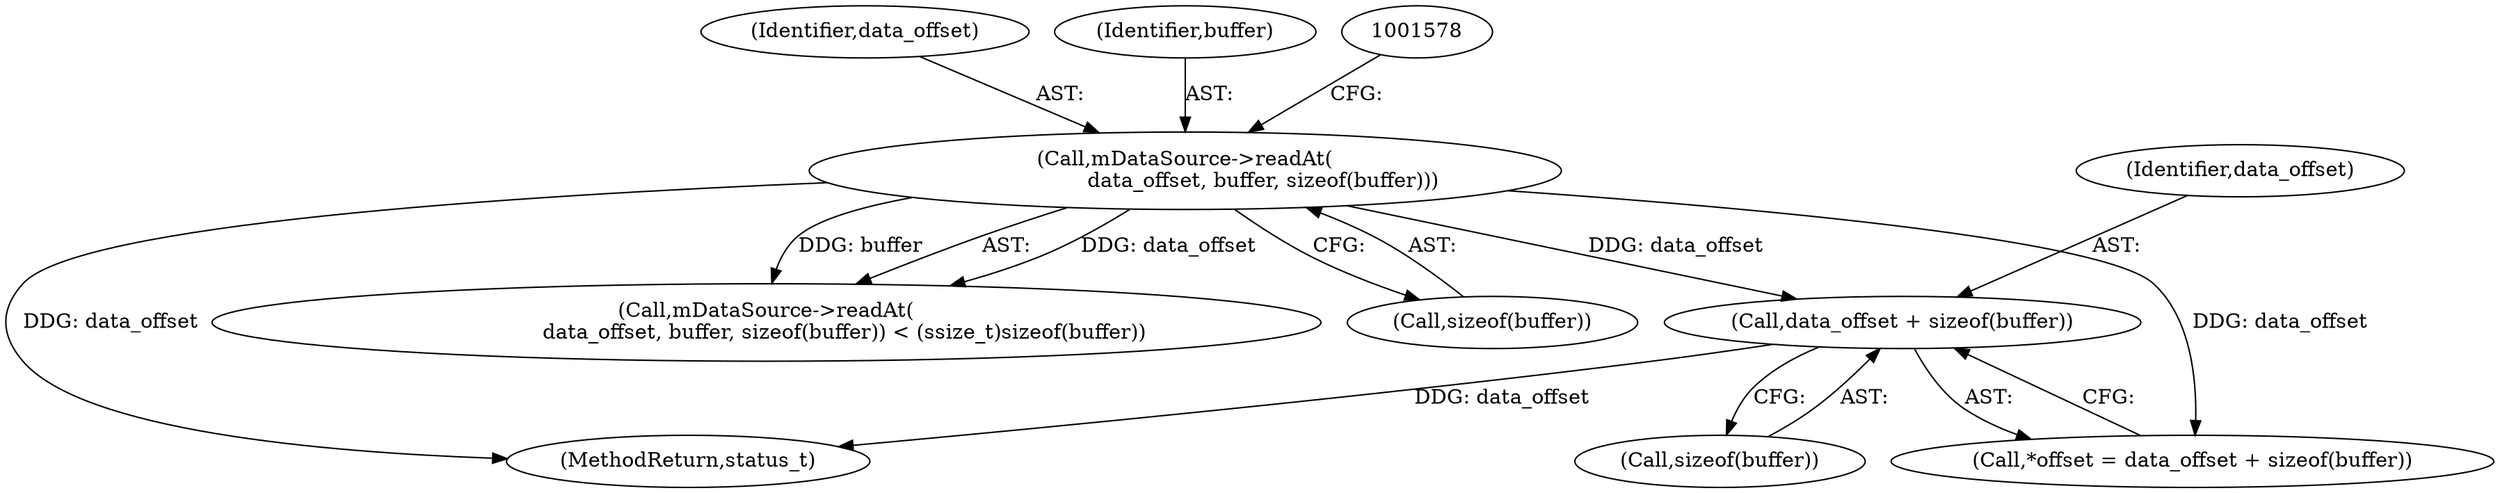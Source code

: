 digraph "0_Android_e7142a0703bc93f75e213e96ebc19000022afed9@API" {
"1001665" [label="(Call,data_offset + sizeof(buffer))"];
"1001572" [label="(Call,mDataSource->readAt(\n                        data_offset, buffer, sizeof(buffer)))"];
"1001662" [label="(Call,*offset = data_offset + sizeof(buffer))"];
"1001571" [label="(Call,mDataSource->readAt(\n                        data_offset, buffer, sizeof(buffer)) < (ssize_t)sizeof(buffer))"];
"1001573" [label="(Identifier,data_offset)"];
"1001574" [label="(Identifier,buffer)"];
"1003275" [label="(MethodReturn,status_t)"];
"1001575" [label="(Call,sizeof(buffer))"];
"1001572" [label="(Call,mDataSource->readAt(\n                        data_offset, buffer, sizeof(buffer)))"];
"1001665" [label="(Call,data_offset + sizeof(buffer))"];
"1001667" [label="(Call,sizeof(buffer))"];
"1001666" [label="(Identifier,data_offset)"];
"1001665" -> "1001662"  [label="AST: "];
"1001665" -> "1001667"  [label="CFG: "];
"1001666" -> "1001665"  [label="AST: "];
"1001667" -> "1001665"  [label="AST: "];
"1001662" -> "1001665"  [label="CFG: "];
"1001665" -> "1003275"  [label="DDG: data_offset"];
"1001572" -> "1001665"  [label="DDG: data_offset"];
"1001572" -> "1001571"  [label="AST: "];
"1001572" -> "1001575"  [label="CFG: "];
"1001573" -> "1001572"  [label="AST: "];
"1001574" -> "1001572"  [label="AST: "];
"1001575" -> "1001572"  [label="AST: "];
"1001578" -> "1001572"  [label="CFG: "];
"1001572" -> "1003275"  [label="DDG: data_offset"];
"1001572" -> "1001571"  [label="DDG: data_offset"];
"1001572" -> "1001571"  [label="DDG: buffer"];
"1001572" -> "1001662"  [label="DDG: data_offset"];
}
